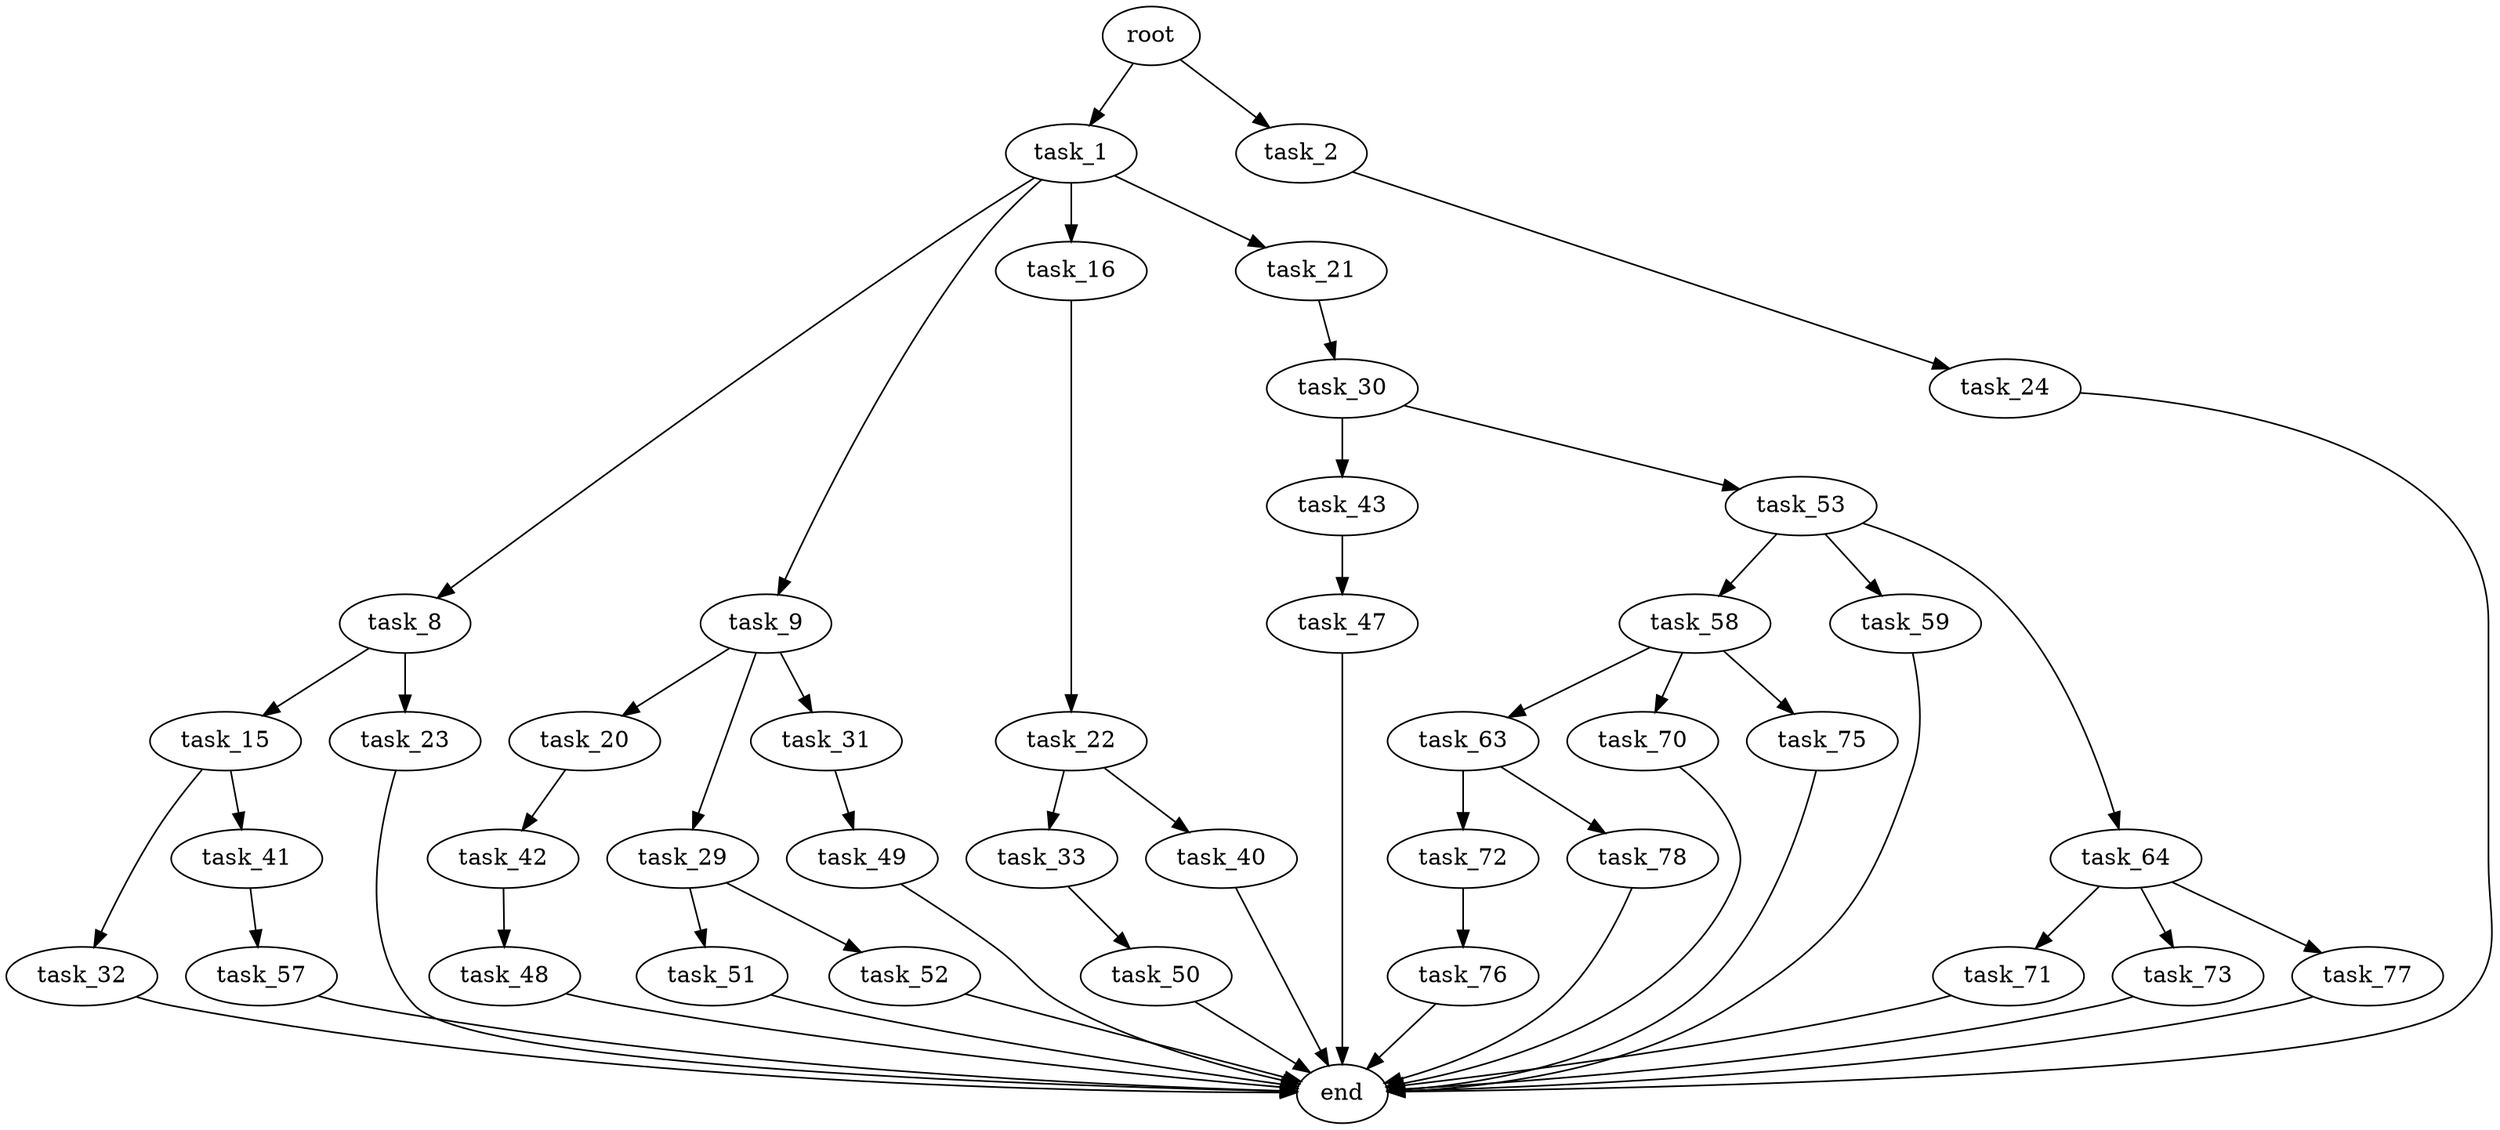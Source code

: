 digraph G {
  root [size="0.000000"];
  task_1 [size="15753984334.000000"];
  task_2 [size="134217728000.000000"];
  task_8 [size="1633317593.000000"];
  task_9 [size="1244838889783.000000"];
  task_15 [size="22476281501.000000"];
  task_16 [size="1073741824000.000000"];
  task_20 [size="68719476736.000000"];
  task_21 [size="782757789696.000000"];
  task_22 [size="1073741824000.000000"];
  task_23 [size="455735811639.000000"];
  task_24 [size="782757789696.000000"];
  task_29 [size="549755813888.000000"];
  task_30 [size="1184321482160.000000"];
  task_31 [size="127030875156.000000"];
  task_32 [size="68719476736.000000"];
  task_33 [size="5563851049.000000"];
  task_40 [size="959164474.000000"];
  task_41 [size="1166002146.000000"];
  task_42 [size="231928233984.000000"];
  task_43 [size="18133819668.000000"];
  task_47 [size="231928233984.000000"];
  task_48 [size="134217728000.000000"];
  task_49 [size="10555570135.000000"];
  task_50 [size="4717595289.000000"];
  task_51 [size="2714362169.000000"];
  task_52 [size="8779965468.000000"];
  task_53 [size="899660584054.000000"];
  task_57 [size="17132233470.000000"];
  task_58 [size="463330260845.000000"];
  task_59 [size="264920883368.000000"];
  task_63 [size="240407531633.000000"];
  task_64 [size="1873107490.000000"];
  task_70 [size="68719476736.000000"];
  task_71 [size="278667224858.000000"];
  task_72 [size="203021840772.000000"];
  task_73 [size="61532392107.000000"];
  task_75 [size="692284911939.000000"];
  task_76 [size="7782663344.000000"];
  task_77 [size="368293445632.000000"];
  task_78 [size="573599539911.000000"];
  end [size="0.000000"];

  root -> task_1 [size="1.000000"];
  root -> task_2 [size="1.000000"];
  task_1 -> task_8 [size="301989888.000000"];
  task_1 -> task_9 [size="301989888.000000"];
  task_1 -> task_16 [size="301989888.000000"];
  task_1 -> task_21 [size="301989888.000000"];
  task_2 -> task_24 [size="209715200.000000"];
  task_8 -> task_15 [size="33554432.000000"];
  task_8 -> task_23 [size="33554432.000000"];
  task_9 -> task_20 [size="838860800.000000"];
  task_9 -> task_29 [size="838860800.000000"];
  task_9 -> task_31 [size="838860800.000000"];
  task_15 -> task_32 [size="411041792.000000"];
  task_15 -> task_41 [size="411041792.000000"];
  task_16 -> task_22 [size="838860800.000000"];
  task_20 -> task_42 [size="134217728.000000"];
  task_21 -> task_30 [size="679477248.000000"];
  task_22 -> task_33 [size="838860800.000000"];
  task_22 -> task_40 [size="838860800.000000"];
  task_23 -> end [size="1.000000"];
  task_24 -> end [size="1.000000"];
  task_29 -> task_51 [size="536870912.000000"];
  task_29 -> task_52 [size="536870912.000000"];
  task_30 -> task_43 [size="838860800.000000"];
  task_30 -> task_53 [size="838860800.000000"];
  task_31 -> task_49 [size="301989888.000000"];
  task_32 -> end [size="1.000000"];
  task_33 -> task_50 [size="679477248.000000"];
  task_40 -> end [size="1.000000"];
  task_41 -> task_57 [size="75497472.000000"];
  task_42 -> task_48 [size="301989888.000000"];
  task_43 -> task_47 [size="679477248.000000"];
  task_47 -> end [size="1.000000"];
  task_48 -> end [size="1.000000"];
  task_49 -> end [size="1.000000"];
  task_50 -> end [size="1.000000"];
  task_51 -> end [size="1.000000"];
  task_52 -> end [size="1.000000"];
  task_53 -> task_58 [size="679477248.000000"];
  task_53 -> task_59 [size="679477248.000000"];
  task_53 -> task_64 [size="679477248.000000"];
  task_57 -> end [size="1.000000"];
  task_58 -> task_63 [size="411041792.000000"];
  task_58 -> task_70 [size="411041792.000000"];
  task_58 -> task_75 [size="411041792.000000"];
  task_59 -> end [size="1.000000"];
  task_63 -> task_72 [size="411041792.000000"];
  task_63 -> task_78 [size="411041792.000000"];
  task_64 -> task_71 [size="33554432.000000"];
  task_64 -> task_73 [size="33554432.000000"];
  task_64 -> task_77 [size="33554432.000000"];
  task_70 -> end [size="1.000000"];
  task_71 -> end [size="1.000000"];
  task_72 -> task_76 [size="134217728.000000"];
  task_73 -> end [size="1.000000"];
  task_75 -> end [size="1.000000"];
  task_76 -> end [size="1.000000"];
  task_77 -> end [size="1.000000"];
  task_78 -> end [size="1.000000"];
}
